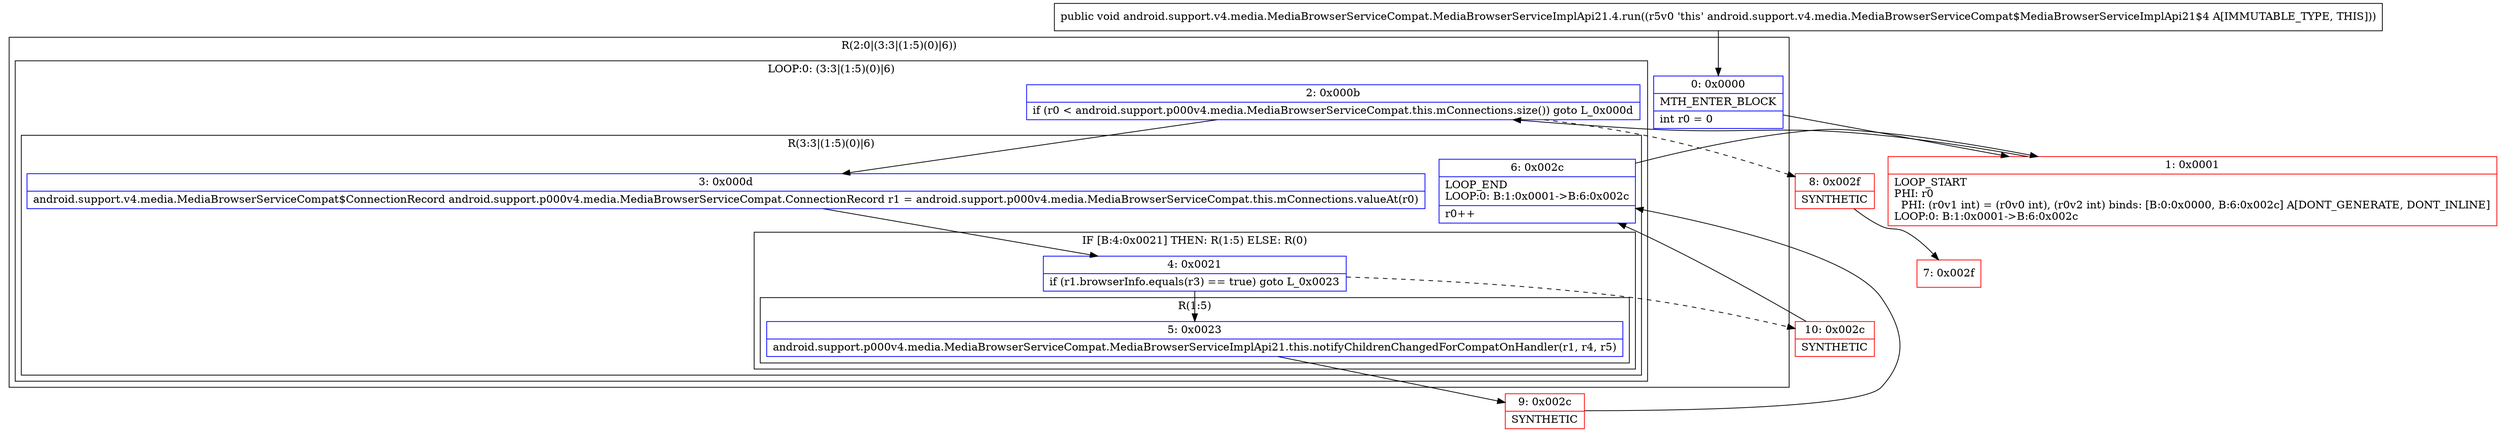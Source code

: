 digraph "CFG forandroid.support.v4.media.MediaBrowserServiceCompat.MediaBrowserServiceImplApi21.4.run()V" {
subgraph cluster_Region_1610130439 {
label = "R(2:0|(3:3|(1:5)(0)|6))";
node [shape=record,color=blue];
Node_0 [shape=record,label="{0\:\ 0x0000|MTH_ENTER_BLOCK\l|int r0 = 0\l}"];
subgraph cluster_LoopRegion_341385565 {
label = "LOOP:0: (3:3|(1:5)(0)|6)";
node [shape=record,color=blue];
Node_2 [shape=record,label="{2\:\ 0x000b|if (r0 \< android.support.p000v4.media.MediaBrowserServiceCompat.this.mConnections.size()) goto L_0x000d\l}"];
subgraph cluster_Region_1152329214 {
label = "R(3:3|(1:5)(0)|6)";
node [shape=record,color=blue];
Node_3 [shape=record,label="{3\:\ 0x000d|android.support.v4.media.MediaBrowserServiceCompat$ConnectionRecord android.support.p000v4.media.MediaBrowserServiceCompat.ConnectionRecord r1 = android.support.p000v4.media.MediaBrowserServiceCompat.this.mConnections.valueAt(r0)\l}"];
subgraph cluster_IfRegion_955085903 {
label = "IF [B:4:0x0021] THEN: R(1:5) ELSE: R(0)";
node [shape=record,color=blue];
Node_4 [shape=record,label="{4\:\ 0x0021|if (r1.browserInfo.equals(r3) == true) goto L_0x0023\l}"];
subgraph cluster_Region_573515721 {
label = "R(1:5)";
node [shape=record,color=blue];
Node_5 [shape=record,label="{5\:\ 0x0023|android.support.p000v4.media.MediaBrowserServiceCompat.MediaBrowserServiceImplApi21.this.notifyChildrenChangedForCompatOnHandler(r1, r4, r5)\l}"];
}
subgraph cluster_Region_1839297150 {
label = "R(0)";
node [shape=record,color=blue];
}
}
Node_6 [shape=record,label="{6\:\ 0x002c|LOOP_END\lLOOP:0: B:1:0x0001\-\>B:6:0x002c\l|r0++\l}"];
}
}
}
Node_1 [shape=record,color=red,label="{1\:\ 0x0001|LOOP_START\lPHI: r0 \l  PHI: (r0v1 int) = (r0v0 int), (r0v2 int) binds: [B:0:0x0000, B:6:0x002c] A[DONT_GENERATE, DONT_INLINE]\lLOOP:0: B:1:0x0001\-\>B:6:0x002c\l}"];
Node_7 [shape=record,color=red,label="{7\:\ 0x002f}"];
Node_8 [shape=record,color=red,label="{8\:\ 0x002f|SYNTHETIC\l}"];
Node_9 [shape=record,color=red,label="{9\:\ 0x002c|SYNTHETIC\l}"];
Node_10 [shape=record,color=red,label="{10\:\ 0x002c|SYNTHETIC\l}"];
MethodNode[shape=record,label="{public void android.support.v4.media.MediaBrowserServiceCompat.MediaBrowserServiceImplApi21.4.run((r5v0 'this' android.support.v4.media.MediaBrowserServiceCompat$MediaBrowserServiceImplApi21$4 A[IMMUTABLE_TYPE, THIS])) }"];
MethodNode -> Node_0;
Node_0 -> Node_1;
Node_2 -> Node_3;
Node_2 -> Node_8[style=dashed];
Node_3 -> Node_4;
Node_4 -> Node_5;
Node_4 -> Node_10[style=dashed];
Node_5 -> Node_9;
Node_6 -> Node_1;
Node_1 -> Node_2;
Node_8 -> Node_7;
Node_9 -> Node_6;
Node_10 -> Node_6;
}


